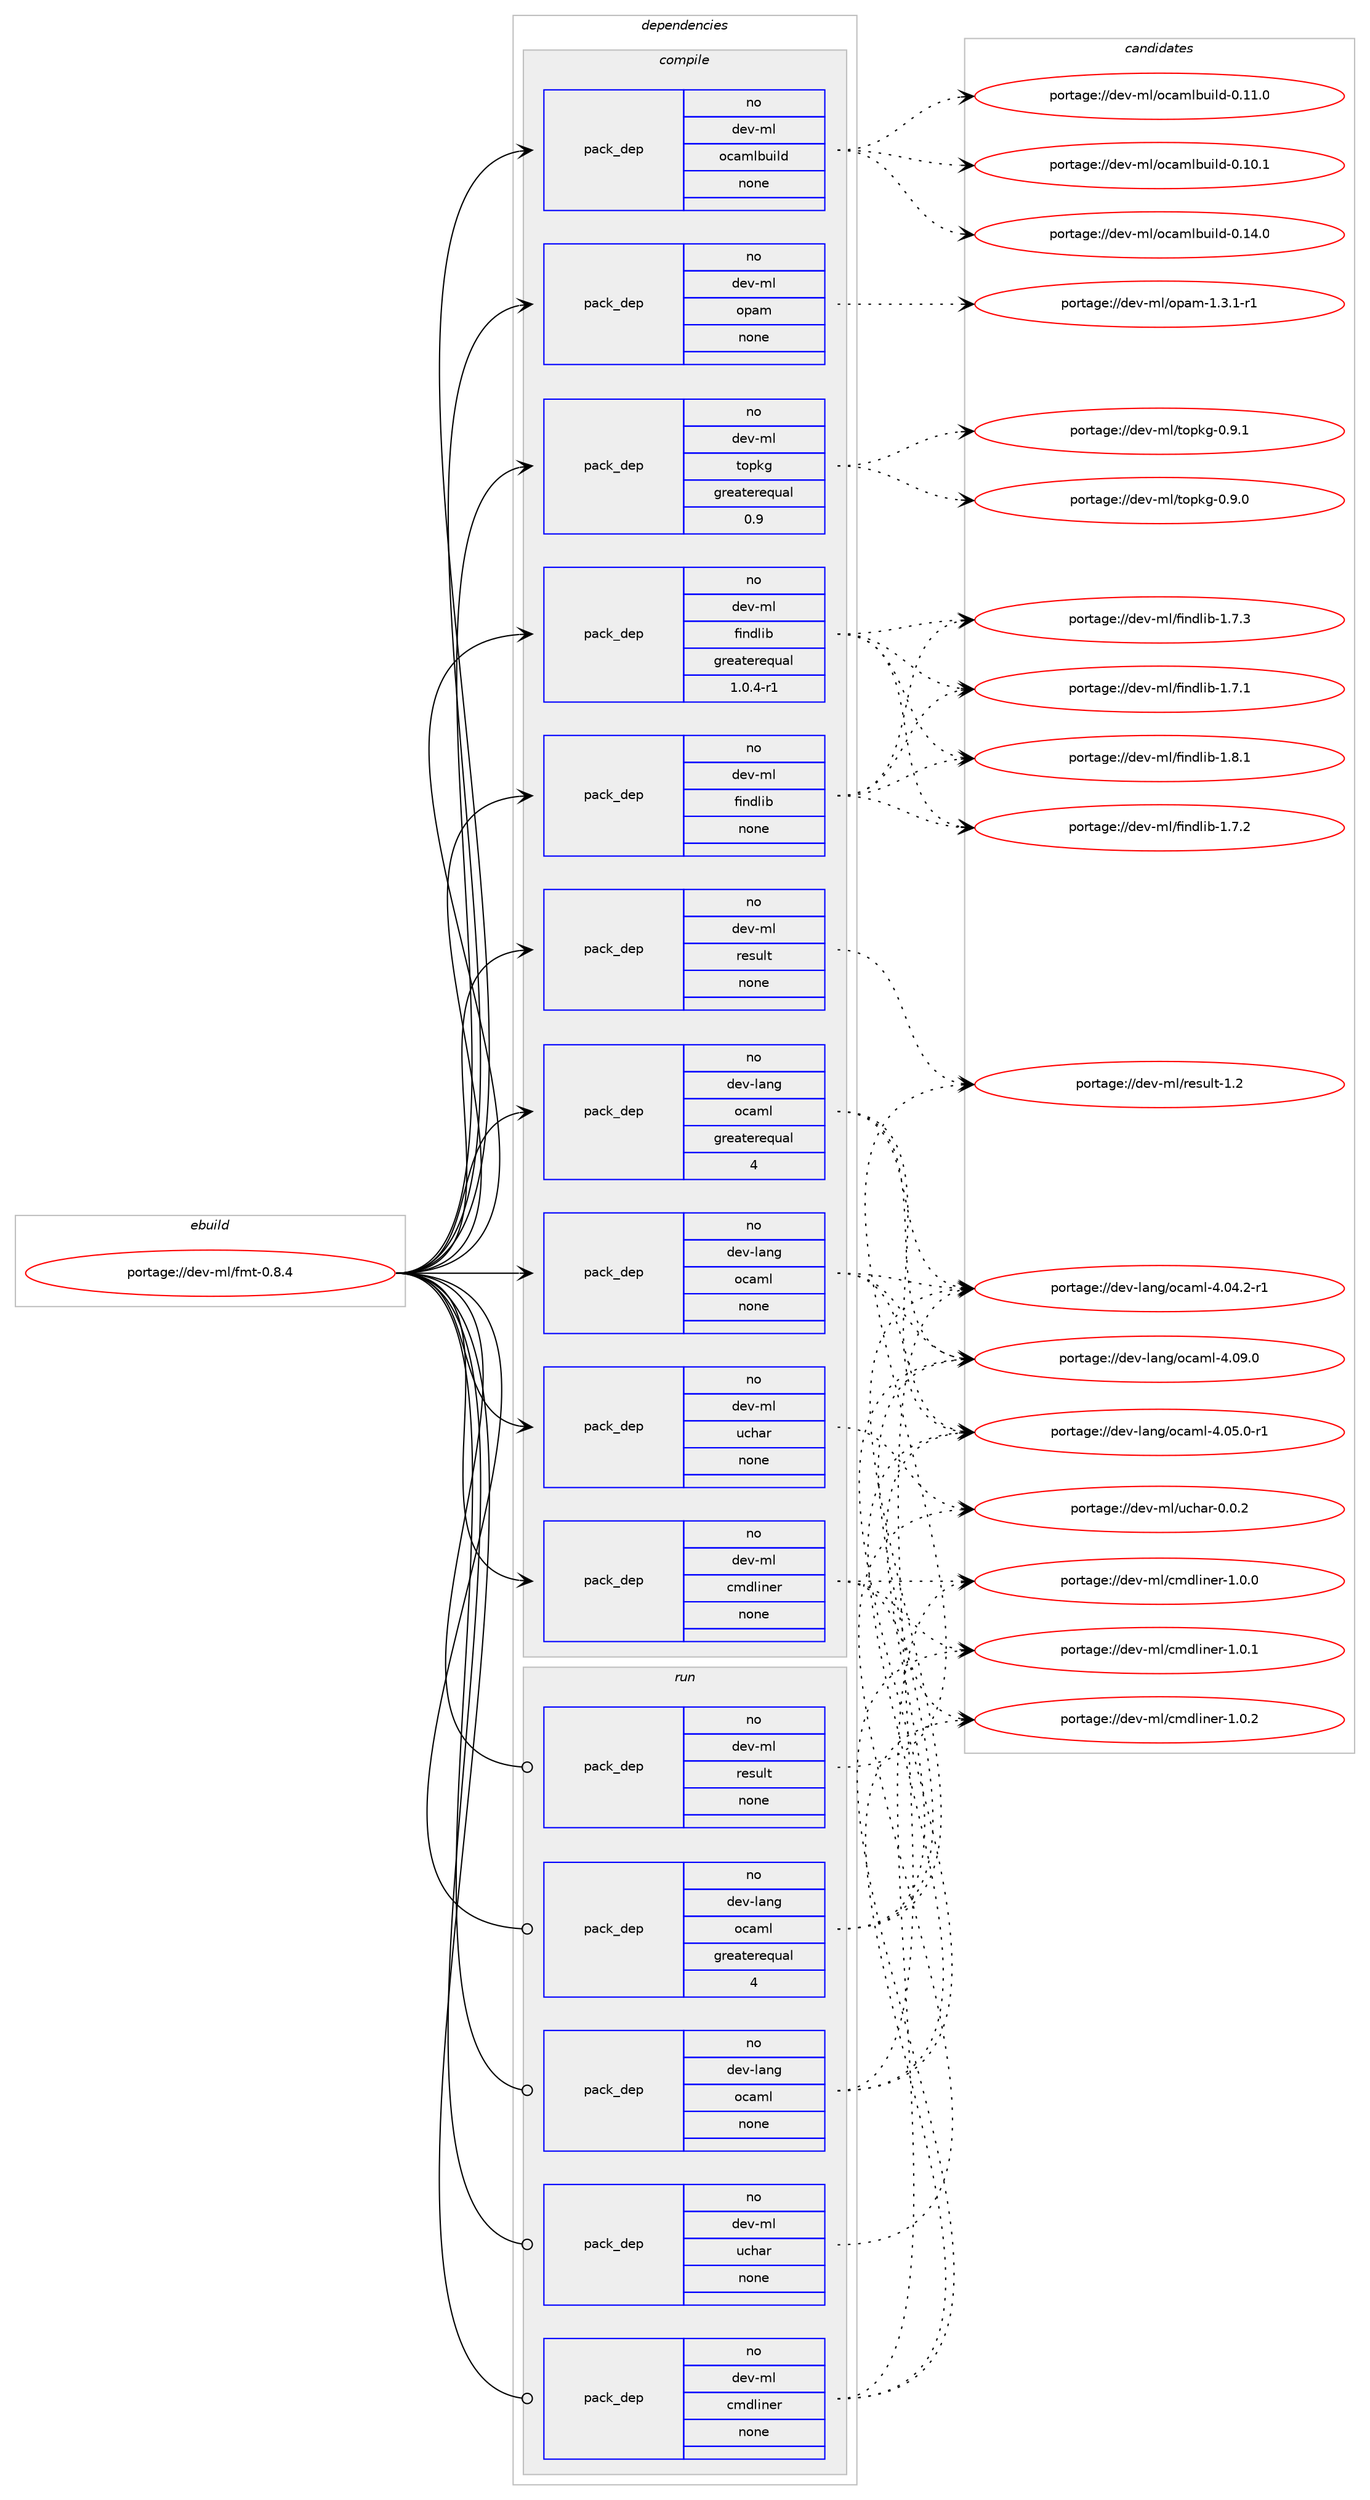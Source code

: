 digraph prolog {

# *************
# Graph options
# *************

newrank=true;
concentrate=true;
compound=true;
graph [rankdir=LR,fontname=Helvetica,fontsize=10,ranksep=1.5];#, ranksep=2.5, nodesep=0.2];
edge  [arrowhead=vee];
node  [fontname=Helvetica,fontsize=10];

# **********
# The ebuild
# **********

subgraph cluster_leftcol {
color=gray;
label=<<i>ebuild</i>>;
id [label="portage://dev-ml/fmt-0.8.4", color=red, width=4, href="../dev-ml/fmt-0.8.4.svg"];
}

# ****************
# The dependencies
# ****************

subgraph cluster_midcol {
color=gray;
label=<<i>dependencies</i>>;
subgraph cluster_compile {
fillcolor="#eeeeee";
style=filled;
label=<<i>compile</i>>;
subgraph pack375686 {
dependency503812 [label=<<TABLE BORDER="0" CELLBORDER="1" CELLSPACING="0" CELLPADDING="4" WIDTH="220"><TR><TD ROWSPAN="6" CELLPADDING="30">pack_dep</TD></TR><TR><TD WIDTH="110">no</TD></TR><TR><TD>dev-lang</TD></TR><TR><TD>ocaml</TD></TR><TR><TD>greaterequal</TD></TR><TR><TD>4</TD></TR></TABLE>>, shape=none, color=blue];
}
id:e -> dependency503812:w [weight=20,style="solid",arrowhead="vee"];
subgraph pack375687 {
dependency503813 [label=<<TABLE BORDER="0" CELLBORDER="1" CELLSPACING="0" CELLPADDING="4" WIDTH="220"><TR><TD ROWSPAN="6" CELLPADDING="30">pack_dep</TD></TR><TR><TD WIDTH="110">no</TD></TR><TR><TD>dev-lang</TD></TR><TR><TD>ocaml</TD></TR><TR><TD>none</TD></TR><TR><TD></TD></TR></TABLE>>, shape=none, color=blue];
}
id:e -> dependency503813:w [weight=20,style="solid",arrowhead="vee"];
subgraph pack375688 {
dependency503814 [label=<<TABLE BORDER="0" CELLBORDER="1" CELLSPACING="0" CELLPADDING="4" WIDTH="220"><TR><TD ROWSPAN="6" CELLPADDING="30">pack_dep</TD></TR><TR><TD WIDTH="110">no</TD></TR><TR><TD>dev-ml</TD></TR><TR><TD>cmdliner</TD></TR><TR><TD>none</TD></TR><TR><TD></TD></TR></TABLE>>, shape=none, color=blue];
}
id:e -> dependency503814:w [weight=20,style="solid",arrowhead="vee"];
subgraph pack375689 {
dependency503815 [label=<<TABLE BORDER="0" CELLBORDER="1" CELLSPACING="0" CELLPADDING="4" WIDTH="220"><TR><TD ROWSPAN="6" CELLPADDING="30">pack_dep</TD></TR><TR><TD WIDTH="110">no</TD></TR><TR><TD>dev-ml</TD></TR><TR><TD>findlib</TD></TR><TR><TD>greaterequal</TD></TR><TR><TD>1.0.4-r1</TD></TR></TABLE>>, shape=none, color=blue];
}
id:e -> dependency503815:w [weight=20,style="solid",arrowhead="vee"];
subgraph pack375690 {
dependency503816 [label=<<TABLE BORDER="0" CELLBORDER="1" CELLSPACING="0" CELLPADDING="4" WIDTH="220"><TR><TD ROWSPAN="6" CELLPADDING="30">pack_dep</TD></TR><TR><TD WIDTH="110">no</TD></TR><TR><TD>dev-ml</TD></TR><TR><TD>findlib</TD></TR><TR><TD>none</TD></TR><TR><TD></TD></TR></TABLE>>, shape=none, color=blue];
}
id:e -> dependency503816:w [weight=20,style="solid",arrowhead="vee"];
subgraph pack375691 {
dependency503817 [label=<<TABLE BORDER="0" CELLBORDER="1" CELLSPACING="0" CELLPADDING="4" WIDTH="220"><TR><TD ROWSPAN="6" CELLPADDING="30">pack_dep</TD></TR><TR><TD WIDTH="110">no</TD></TR><TR><TD>dev-ml</TD></TR><TR><TD>ocamlbuild</TD></TR><TR><TD>none</TD></TR><TR><TD></TD></TR></TABLE>>, shape=none, color=blue];
}
id:e -> dependency503817:w [weight=20,style="solid",arrowhead="vee"];
subgraph pack375692 {
dependency503818 [label=<<TABLE BORDER="0" CELLBORDER="1" CELLSPACING="0" CELLPADDING="4" WIDTH="220"><TR><TD ROWSPAN="6" CELLPADDING="30">pack_dep</TD></TR><TR><TD WIDTH="110">no</TD></TR><TR><TD>dev-ml</TD></TR><TR><TD>opam</TD></TR><TR><TD>none</TD></TR><TR><TD></TD></TR></TABLE>>, shape=none, color=blue];
}
id:e -> dependency503818:w [weight=20,style="solid",arrowhead="vee"];
subgraph pack375693 {
dependency503819 [label=<<TABLE BORDER="0" CELLBORDER="1" CELLSPACING="0" CELLPADDING="4" WIDTH="220"><TR><TD ROWSPAN="6" CELLPADDING="30">pack_dep</TD></TR><TR><TD WIDTH="110">no</TD></TR><TR><TD>dev-ml</TD></TR><TR><TD>result</TD></TR><TR><TD>none</TD></TR><TR><TD></TD></TR></TABLE>>, shape=none, color=blue];
}
id:e -> dependency503819:w [weight=20,style="solid",arrowhead="vee"];
subgraph pack375694 {
dependency503820 [label=<<TABLE BORDER="0" CELLBORDER="1" CELLSPACING="0" CELLPADDING="4" WIDTH="220"><TR><TD ROWSPAN="6" CELLPADDING="30">pack_dep</TD></TR><TR><TD WIDTH="110">no</TD></TR><TR><TD>dev-ml</TD></TR><TR><TD>topkg</TD></TR><TR><TD>greaterequal</TD></TR><TR><TD>0.9</TD></TR></TABLE>>, shape=none, color=blue];
}
id:e -> dependency503820:w [weight=20,style="solid",arrowhead="vee"];
subgraph pack375695 {
dependency503821 [label=<<TABLE BORDER="0" CELLBORDER="1" CELLSPACING="0" CELLPADDING="4" WIDTH="220"><TR><TD ROWSPAN="6" CELLPADDING="30">pack_dep</TD></TR><TR><TD WIDTH="110">no</TD></TR><TR><TD>dev-ml</TD></TR><TR><TD>uchar</TD></TR><TR><TD>none</TD></TR><TR><TD></TD></TR></TABLE>>, shape=none, color=blue];
}
id:e -> dependency503821:w [weight=20,style="solid",arrowhead="vee"];
}
subgraph cluster_compileandrun {
fillcolor="#eeeeee";
style=filled;
label=<<i>compile and run</i>>;
}
subgraph cluster_run {
fillcolor="#eeeeee";
style=filled;
label=<<i>run</i>>;
subgraph pack375696 {
dependency503822 [label=<<TABLE BORDER="0" CELLBORDER="1" CELLSPACING="0" CELLPADDING="4" WIDTH="220"><TR><TD ROWSPAN="6" CELLPADDING="30">pack_dep</TD></TR><TR><TD WIDTH="110">no</TD></TR><TR><TD>dev-lang</TD></TR><TR><TD>ocaml</TD></TR><TR><TD>greaterequal</TD></TR><TR><TD>4</TD></TR></TABLE>>, shape=none, color=blue];
}
id:e -> dependency503822:w [weight=20,style="solid",arrowhead="odot"];
subgraph pack375697 {
dependency503823 [label=<<TABLE BORDER="0" CELLBORDER="1" CELLSPACING="0" CELLPADDING="4" WIDTH="220"><TR><TD ROWSPAN="6" CELLPADDING="30">pack_dep</TD></TR><TR><TD WIDTH="110">no</TD></TR><TR><TD>dev-lang</TD></TR><TR><TD>ocaml</TD></TR><TR><TD>none</TD></TR><TR><TD></TD></TR></TABLE>>, shape=none, color=blue];
}
id:e -> dependency503823:w [weight=20,style="solid",arrowhead="odot"];
subgraph pack375698 {
dependency503824 [label=<<TABLE BORDER="0" CELLBORDER="1" CELLSPACING="0" CELLPADDING="4" WIDTH="220"><TR><TD ROWSPAN="6" CELLPADDING="30">pack_dep</TD></TR><TR><TD WIDTH="110">no</TD></TR><TR><TD>dev-ml</TD></TR><TR><TD>cmdliner</TD></TR><TR><TD>none</TD></TR><TR><TD></TD></TR></TABLE>>, shape=none, color=blue];
}
id:e -> dependency503824:w [weight=20,style="solid",arrowhead="odot"];
subgraph pack375699 {
dependency503825 [label=<<TABLE BORDER="0" CELLBORDER="1" CELLSPACING="0" CELLPADDING="4" WIDTH="220"><TR><TD ROWSPAN="6" CELLPADDING="30">pack_dep</TD></TR><TR><TD WIDTH="110">no</TD></TR><TR><TD>dev-ml</TD></TR><TR><TD>result</TD></TR><TR><TD>none</TD></TR><TR><TD></TD></TR></TABLE>>, shape=none, color=blue];
}
id:e -> dependency503825:w [weight=20,style="solid",arrowhead="odot"];
subgraph pack375700 {
dependency503826 [label=<<TABLE BORDER="0" CELLBORDER="1" CELLSPACING="0" CELLPADDING="4" WIDTH="220"><TR><TD ROWSPAN="6" CELLPADDING="30">pack_dep</TD></TR><TR><TD WIDTH="110">no</TD></TR><TR><TD>dev-ml</TD></TR><TR><TD>uchar</TD></TR><TR><TD>none</TD></TR><TR><TD></TD></TR></TABLE>>, shape=none, color=blue];
}
id:e -> dependency503826:w [weight=20,style="solid",arrowhead="odot"];
}
}

# **************
# The candidates
# **************

subgraph cluster_choices {
rank=same;
color=gray;
label=<<i>candidates</i>>;

subgraph choice375686 {
color=black;
nodesep=1;
choice100101118451089711010347111999710910845524648574648 [label="portage://dev-lang/ocaml-4.09.0", color=red, width=4,href="../dev-lang/ocaml-4.09.0.svg"];
choice1001011184510897110103471119997109108455246485346484511449 [label="portage://dev-lang/ocaml-4.05.0-r1", color=red, width=4,href="../dev-lang/ocaml-4.05.0-r1.svg"];
choice1001011184510897110103471119997109108455246485246504511449 [label="portage://dev-lang/ocaml-4.04.2-r1", color=red, width=4,href="../dev-lang/ocaml-4.04.2-r1.svg"];
dependency503812:e -> choice100101118451089711010347111999710910845524648574648:w [style=dotted,weight="100"];
dependency503812:e -> choice1001011184510897110103471119997109108455246485346484511449:w [style=dotted,weight="100"];
dependency503812:e -> choice1001011184510897110103471119997109108455246485246504511449:w [style=dotted,weight="100"];
}
subgraph choice375687 {
color=black;
nodesep=1;
choice100101118451089711010347111999710910845524648574648 [label="portage://dev-lang/ocaml-4.09.0", color=red, width=4,href="../dev-lang/ocaml-4.09.0.svg"];
choice1001011184510897110103471119997109108455246485346484511449 [label="portage://dev-lang/ocaml-4.05.0-r1", color=red, width=4,href="../dev-lang/ocaml-4.05.0-r1.svg"];
choice1001011184510897110103471119997109108455246485246504511449 [label="portage://dev-lang/ocaml-4.04.2-r1", color=red, width=4,href="../dev-lang/ocaml-4.04.2-r1.svg"];
dependency503813:e -> choice100101118451089711010347111999710910845524648574648:w [style=dotted,weight="100"];
dependency503813:e -> choice1001011184510897110103471119997109108455246485346484511449:w [style=dotted,weight="100"];
dependency503813:e -> choice1001011184510897110103471119997109108455246485246504511449:w [style=dotted,weight="100"];
}
subgraph choice375688 {
color=black;
nodesep=1;
choice100101118451091084799109100108105110101114454946484650 [label="portage://dev-ml/cmdliner-1.0.2", color=red, width=4,href="../dev-ml/cmdliner-1.0.2.svg"];
choice100101118451091084799109100108105110101114454946484649 [label="portage://dev-ml/cmdliner-1.0.1", color=red, width=4,href="../dev-ml/cmdliner-1.0.1.svg"];
choice100101118451091084799109100108105110101114454946484648 [label="portage://dev-ml/cmdliner-1.0.0", color=red, width=4,href="../dev-ml/cmdliner-1.0.0.svg"];
dependency503814:e -> choice100101118451091084799109100108105110101114454946484650:w [style=dotted,weight="100"];
dependency503814:e -> choice100101118451091084799109100108105110101114454946484649:w [style=dotted,weight="100"];
dependency503814:e -> choice100101118451091084799109100108105110101114454946484648:w [style=dotted,weight="100"];
}
subgraph choice375689 {
color=black;
nodesep=1;
choice100101118451091084710210511010010810598454946564649 [label="portage://dev-ml/findlib-1.8.1", color=red, width=4,href="../dev-ml/findlib-1.8.1.svg"];
choice100101118451091084710210511010010810598454946554651 [label="portage://dev-ml/findlib-1.7.3", color=red, width=4,href="../dev-ml/findlib-1.7.3.svg"];
choice100101118451091084710210511010010810598454946554650 [label="portage://dev-ml/findlib-1.7.2", color=red, width=4,href="../dev-ml/findlib-1.7.2.svg"];
choice100101118451091084710210511010010810598454946554649 [label="portage://dev-ml/findlib-1.7.1", color=red, width=4,href="../dev-ml/findlib-1.7.1.svg"];
dependency503815:e -> choice100101118451091084710210511010010810598454946564649:w [style=dotted,weight="100"];
dependency503815:e -> choice100101118451091084710210511010010810598454946554651:w [style=dotted,weight="100"];
dependency503815:e -> choice100101118451091084710210511010010810598454946554650:w [style=dotted,weight="100"];
dependency503815:e -> choice100101118451091084710210511010010810598454946554649:w [style=dotted,weight="100"];
}
subgraph choice375690 {
color=black;
nodesep=1;
choice100101118451091084710210511010010810598454946564649 [label="portage://dev-ml/findlib-1.8.1", color=red, width=4,href="../dev-ml/findlib-1.8.1.svg"];
choice100101118451091084710210511010010810598454946554651 [label="portage://dev-ml/findlib-1.7.3", color=red, width=4,href="../dev-ml/findlib-1.7.3.svg"];
choice100101118451091084710210511010010810598454946554650 [label="portage://dev-ml/findlib-1.7.2", color=red, width=4,href="../dev-ml/findlib-1.7.2.svg"];
choice100101118451091084710210511010010810598454946554649 [label="portage://dev-ml/findlib-1.7.1", color=red, width=4,href="../dev-ml/findlib-1.7.1.svg"];
dependency503816:e -> choice100101118451091084710210511010010810598454946564649:w [style=dotted,weight="100"];
dependency503816:e -> choice100101118451091084710210511010010810598454946554651:w [style=dotted,weight="100"];
dependency503816:e -> choice100101118451091084710210511010010810598454946554650:w [style=dotted,weight="100"];
dependency503816:e -> choice100101118451091084710210511010010810598454946554649:w [style=dotted,weight="100"];
}
subgraph choice375691 {
color=black;
nodesep=1;
choice100101118451091084711199971091089811710510810045484649524648 [label="portage://dev-ml/ocamlbuild-0.14.0", color=red, width=4,href="../dev-ml/ocamlbuild-0.14.0.svg"];
choice100101118451091084711199971091089811710510810045484649494648 [label="portage://dev-ml/ocamlbuild-0.11.0", color=red, width=4,href="../dev-ml/ocamlbuild-0.11.0.svg"];
choice100101118451091084711199971091089811710510810045484649484649 [label="portage://dev-ml/ocamlbuild-0.10.1", color=red, width=4,href="../dev-ml/ocamlbuild-0.10.1.svg"];
dependency503817:e -> choice100101118451091084711199971091089811710510810045484649524648:w [style=dotted,weight="100"];
dependency503817:e -> choice100101118451091084711199971091089811710510810045484649494648:w [style=dotted,weight="100"];
dependency503817:e -> choice100101118451091084711199971091089811710510810045484649484649:w [style=dotted,weight="100"];
}
subgraph choice375692 {
color=black;
nodesep=1;
choice1001011184510910847111112971094549465146494511449 [label="portage://dev-ml/opam-1.3.1-r1", color=red, width=4,href="../dev-ml/opam-1.3.1-r1.svg"];
dependency503818:e -> choice1001011184510910847111112971094549465146494511449:w [style=dotted,weight="100"];
}
subgraph choice375693 {
color=black;
nodesep=1;
choice100101118451091084711410111511710811645494650 [label="portage://dev-ml/result-1.2", color=red, width=4,href="../dev-ml/result-1.2.svg"];
dependency503819:e -> choice100101118451091084711410111511710811645494650:w [style=dotted,weight="100"];
}
subgraph choice375694 {
color=black;
nodesep=1;
choice1001011184510910847116111112107103454846574649 [label="portage://dev-ml/topkg-0.9.1", color=red, width=4,href="../dev-ml/topkg-0.9.1.svg"];
choice1001011184510910847116111112107103454846574648 [label="portage://dev-ml/topkg-0.9.0", color=red, width=4,href="../dev-ml/topkg-0.9.0.svg"];
dependency503820:e -> choice1001011184510910847116111112107103454846574649:w [style=dotted,weight="100"];
dependency503820:e -> choice1001011184510910847116111112107103454846574648:w [style=dotted,weight="100"];
}
subgraph choice375695 {
color=black;
nodesep=1;
choice10010111845109108471179910497114454846484650 [label="portage://dev-ml/uchar-0.0.2", color=red, width=4,href="../dev-ml/uchar-0.0.2.svg"];
dependency503821:e -> choice10010111845109108471179910497114454846484650:w [style=dotted,weight="100"];
}
subgraph choice375696 {
color=black;
nodesep=1;
choice100101118451089711010347111999710910845524648574648 [label="portage://dev-lang/ocaml-4.09.0", color=red, width=4,href="../dev-lang/ocaml-4.09.0.svg"];
choice1001011184510897110103471119997109108455246485346484511449 [label="portage://dev-lang/ocaml-4.05.0-r1", color=red, width=4,href="../dev-lang/ocaml-4.05.0-r1.svg"];
choice1001011184510897110103471119997109108455246485246504511449 [label="portage://dev-lang/ocaml-4.04.2-r1", color=red, width=4,href="../dev-lang/ocaml-4.04.2-r1.svg"];
dependency503822:e -> choice100101118451089711010347111999710910845524648574648:w [style=dotted,weight="100"];
dependency503822:e -> choice1001011184510897110103471119997109108455246485346484511449:w [style=dotted,weight="100"];
dependency503822:e -> choice1001011184510897110103471119997109108455246485246504511449:w [style=dotted,weight="100"];
}
subgraph choice375697 {
color=black;
nodesep=1;
choice100101118451089711010347111999710910845524648574648 [label="portage://dev-lang/ocaml-4.09.0", color=red, width=4,href="../dev-lang/ocaml-4.09.0.svg"];
choice1001011184510897110103471119997109108455246485346484511449 [label="portage://dev-lang/ocaml-4.05.0-r1", color=red, width=4,href="../dev-lang/ocaml-4.05.0-r1.svg"];
choice1001011184510897110103471119997109108455246485246504511449 [label="portage://dev-lang/ocaml-4.04.2-r1", color=red, width=4,href="../dev-lang/ocaml-4.04.2-r1.svg"];
dependency503823:e -> choice100101118451089711010347111999710910845524648574648:w [style=dotted,weight="100"];
dependency503823:e -> choice1001011184510897110103471119997109108455246485346484511449:w [style=dotted,weight="100"];
dependency503823:e -> choice1001011184510897110103471119997109108455246485246504511449:w [style=dotted,weight="100"];
}
subgraph choice375698 {
color=black;
nodesep=1;
choice100101118451091084799109100108105110101114454946484650 [label="portage://dev-ml/cmdliner-1.0.2", color=red, width=4,href="../dev-ml/cmdliner-1.0.2.svg"];
choice100101118451091084799109100108105110101114454946484649 [label="portage://dev-ml/cmdliner-1.0.1", color=red, width=4,href="../dev-ml/cmdliner-1.0.1.svg"];
choice100101118451091084799109100108105110101114454946484648 [label="portage://dev-ml/cmdliner-1.0.0", color=red, width=4,href="../dev-ml/cmdliner-1.0.0.svg"];
dependency503824:e -> choice100101118451091084799109100108105110101114454946484650:w [style=dotted,weight="100"];
dependency503824:e -> choice100101118451091084799109100108105110101114454946484649:w [style=dotted,weight="100"];
dependency503824:e -> choice100101118451091084799109100108105110101114454946484648:w [style=dotted,weight="100"];
}
subgraph choice375699 {
color=black;
nodesep=1;
choice100101118451091084711410111511710811645494650 [label="portage://dev-ml/result-1.2", color=red, width=4,href="../dev-ml/result-1.2.svg"];
dependency503825:e -> choice100101118451091084711410111511710811645494650:w [style=dotted,weight="100"];
}
subgraph choice375700 {
color=black;
nodesep=1;
choice10010111845109108471179910497114454846484650 [label="portage://dev-ml/uchar-0.0.2", color=red, width=4,href="../dev-ml/uchar-0.0.2.svg"];
dependency503826:e -> choice10010111845109108471179910497114454846484650:w [style=dotted,weight="100"];
}
}

}
